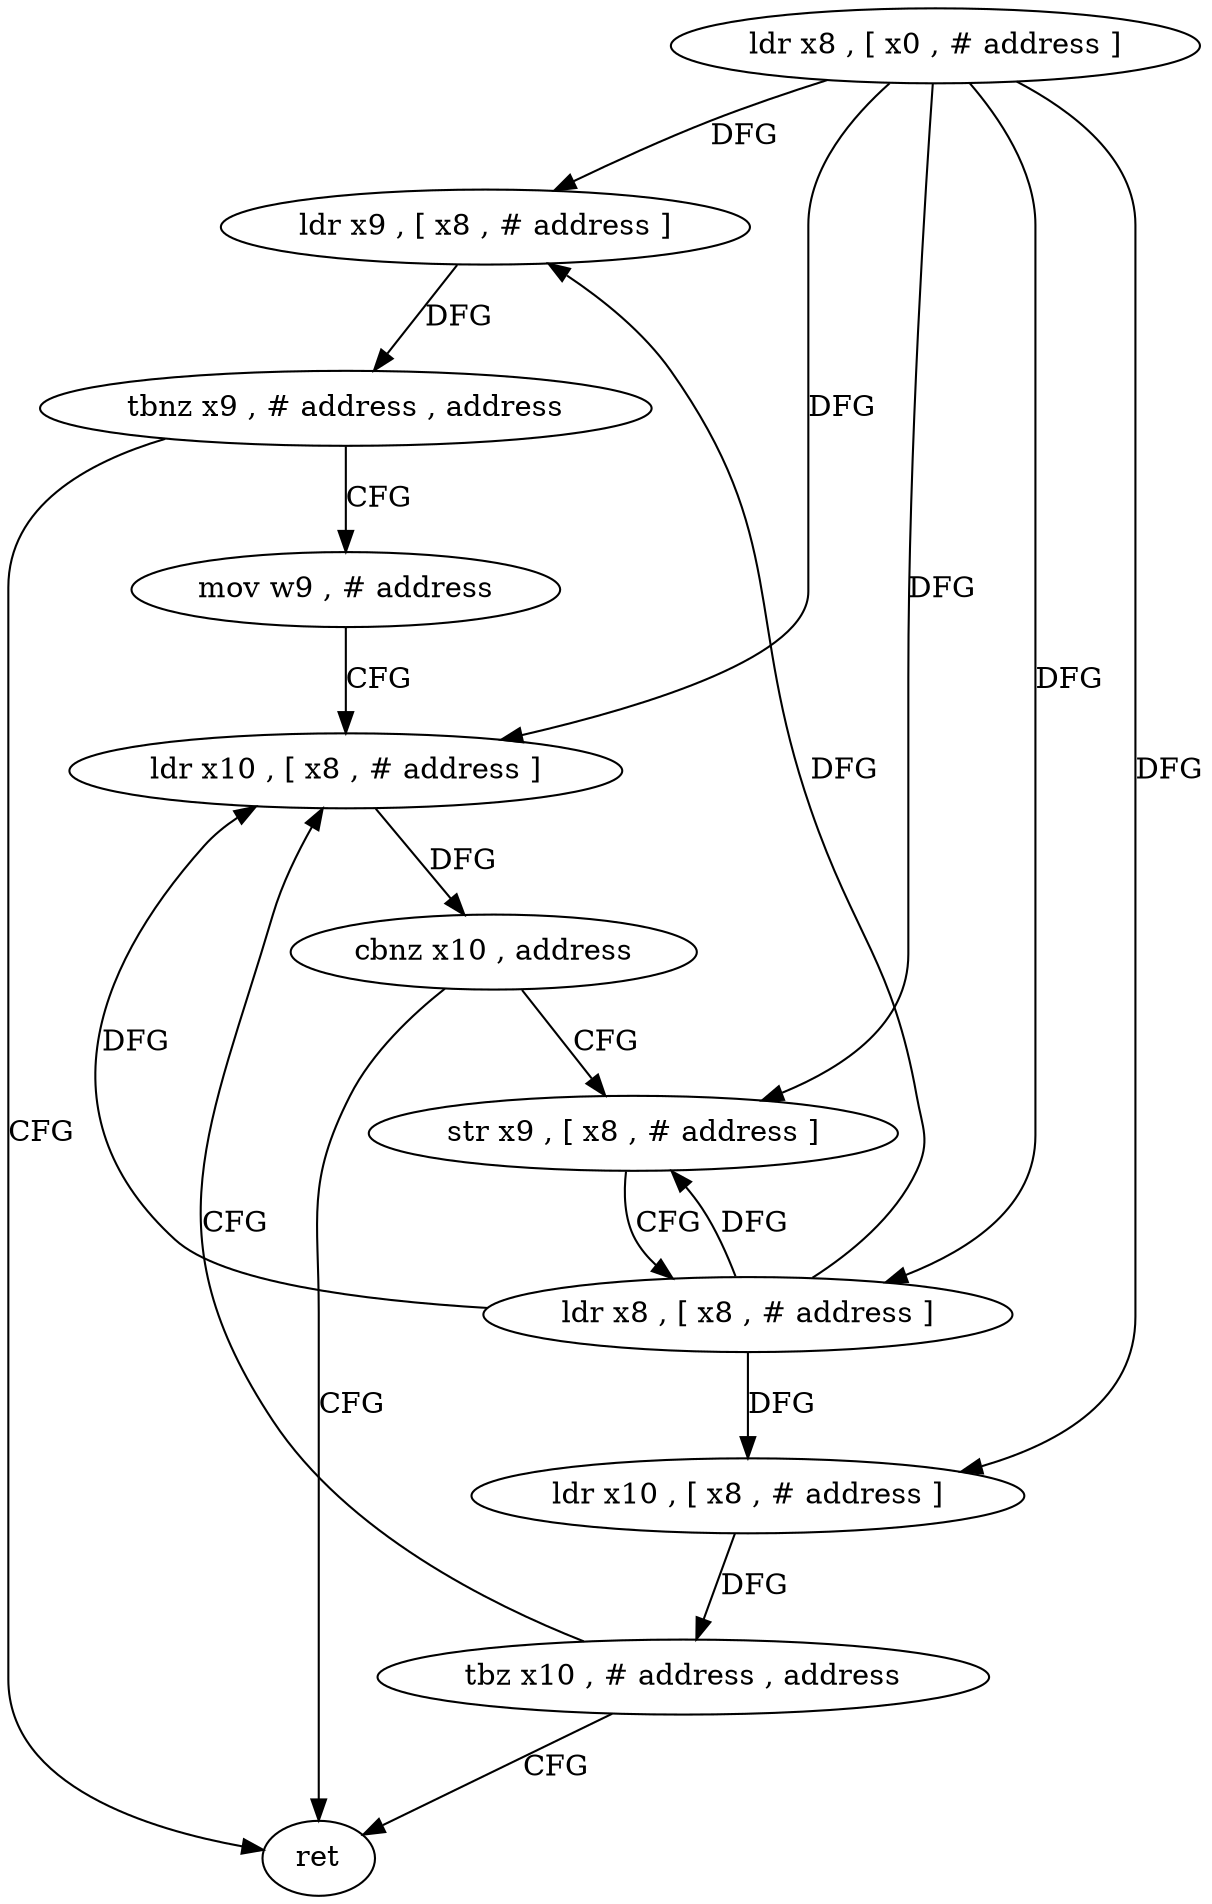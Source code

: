 digraph "func" {
"4209332" [label = "ldr x8 , [ x0 , # address ]" ]
"4209336" [label = "ldr x9 , [ x8 , # address ]" ]
"4209340" [label = "tbnz x9 , # address , address" ]
"4209372" [label = "ret" ]
"4209344" [label = "mov w9 , # address" ]
"4209348" [label = "ldr x10 , [ x8 , # address ]" ]
"4209356" [label = "str x9 , [ x8 , # address ]" ]
"4209360" [label = "ldr x8 , [ x8 , # address ]" ]
"4209364" [label = "ldr x10 , [ x8 , # address ]" ]
"4209368" [label = "tbz x10 , # address , address" ]
"4209352" [label = "cbnz x10 , address" ]
"4209332" -> "4209336" [ label = "DFG" ]
"4209332" -> "4209348" [ label = "DFG" ]
"4209332" -> "4209356" [ label = "DFG" ]
"4209332" -> "4209360" [ label = "DFG" ]
"4209332" -> "4209364" [ label = "DFG" ]
"4209336" -> "4209340" [ label = "DFG" ]
"4209340" -> "4209372" [ label = "CFG" ]
"4209340" -> "4209344" [ label = "CFG" ]
"4209344" -> "4209348" [ label = "CFG" ]
"4209348" -> "4209352" [ label = "DFG" ]
"4209356" -> "4209360" [ label = "CFG" ]
"4209360" -> "4209364" [ label = "DFG" ]
"4209360" -> "4209336" [ label = "DFG" ]
"4209360" -> "4209348" [ label = "DFG" ]
"4209360" -> "4209356" [ label = "DFG" ]
"4209364" -> "4209368" [ label = "DFG" ]
"4209368" -> "4209348" [ label = "CFG" ]
"4209368" -> "4209372" [ label = "CFG" ]
"4209352" -> "4209372" [ label = "CFG" ]
"4209352" -> "4209356" [ label = "CFG" ]
}
